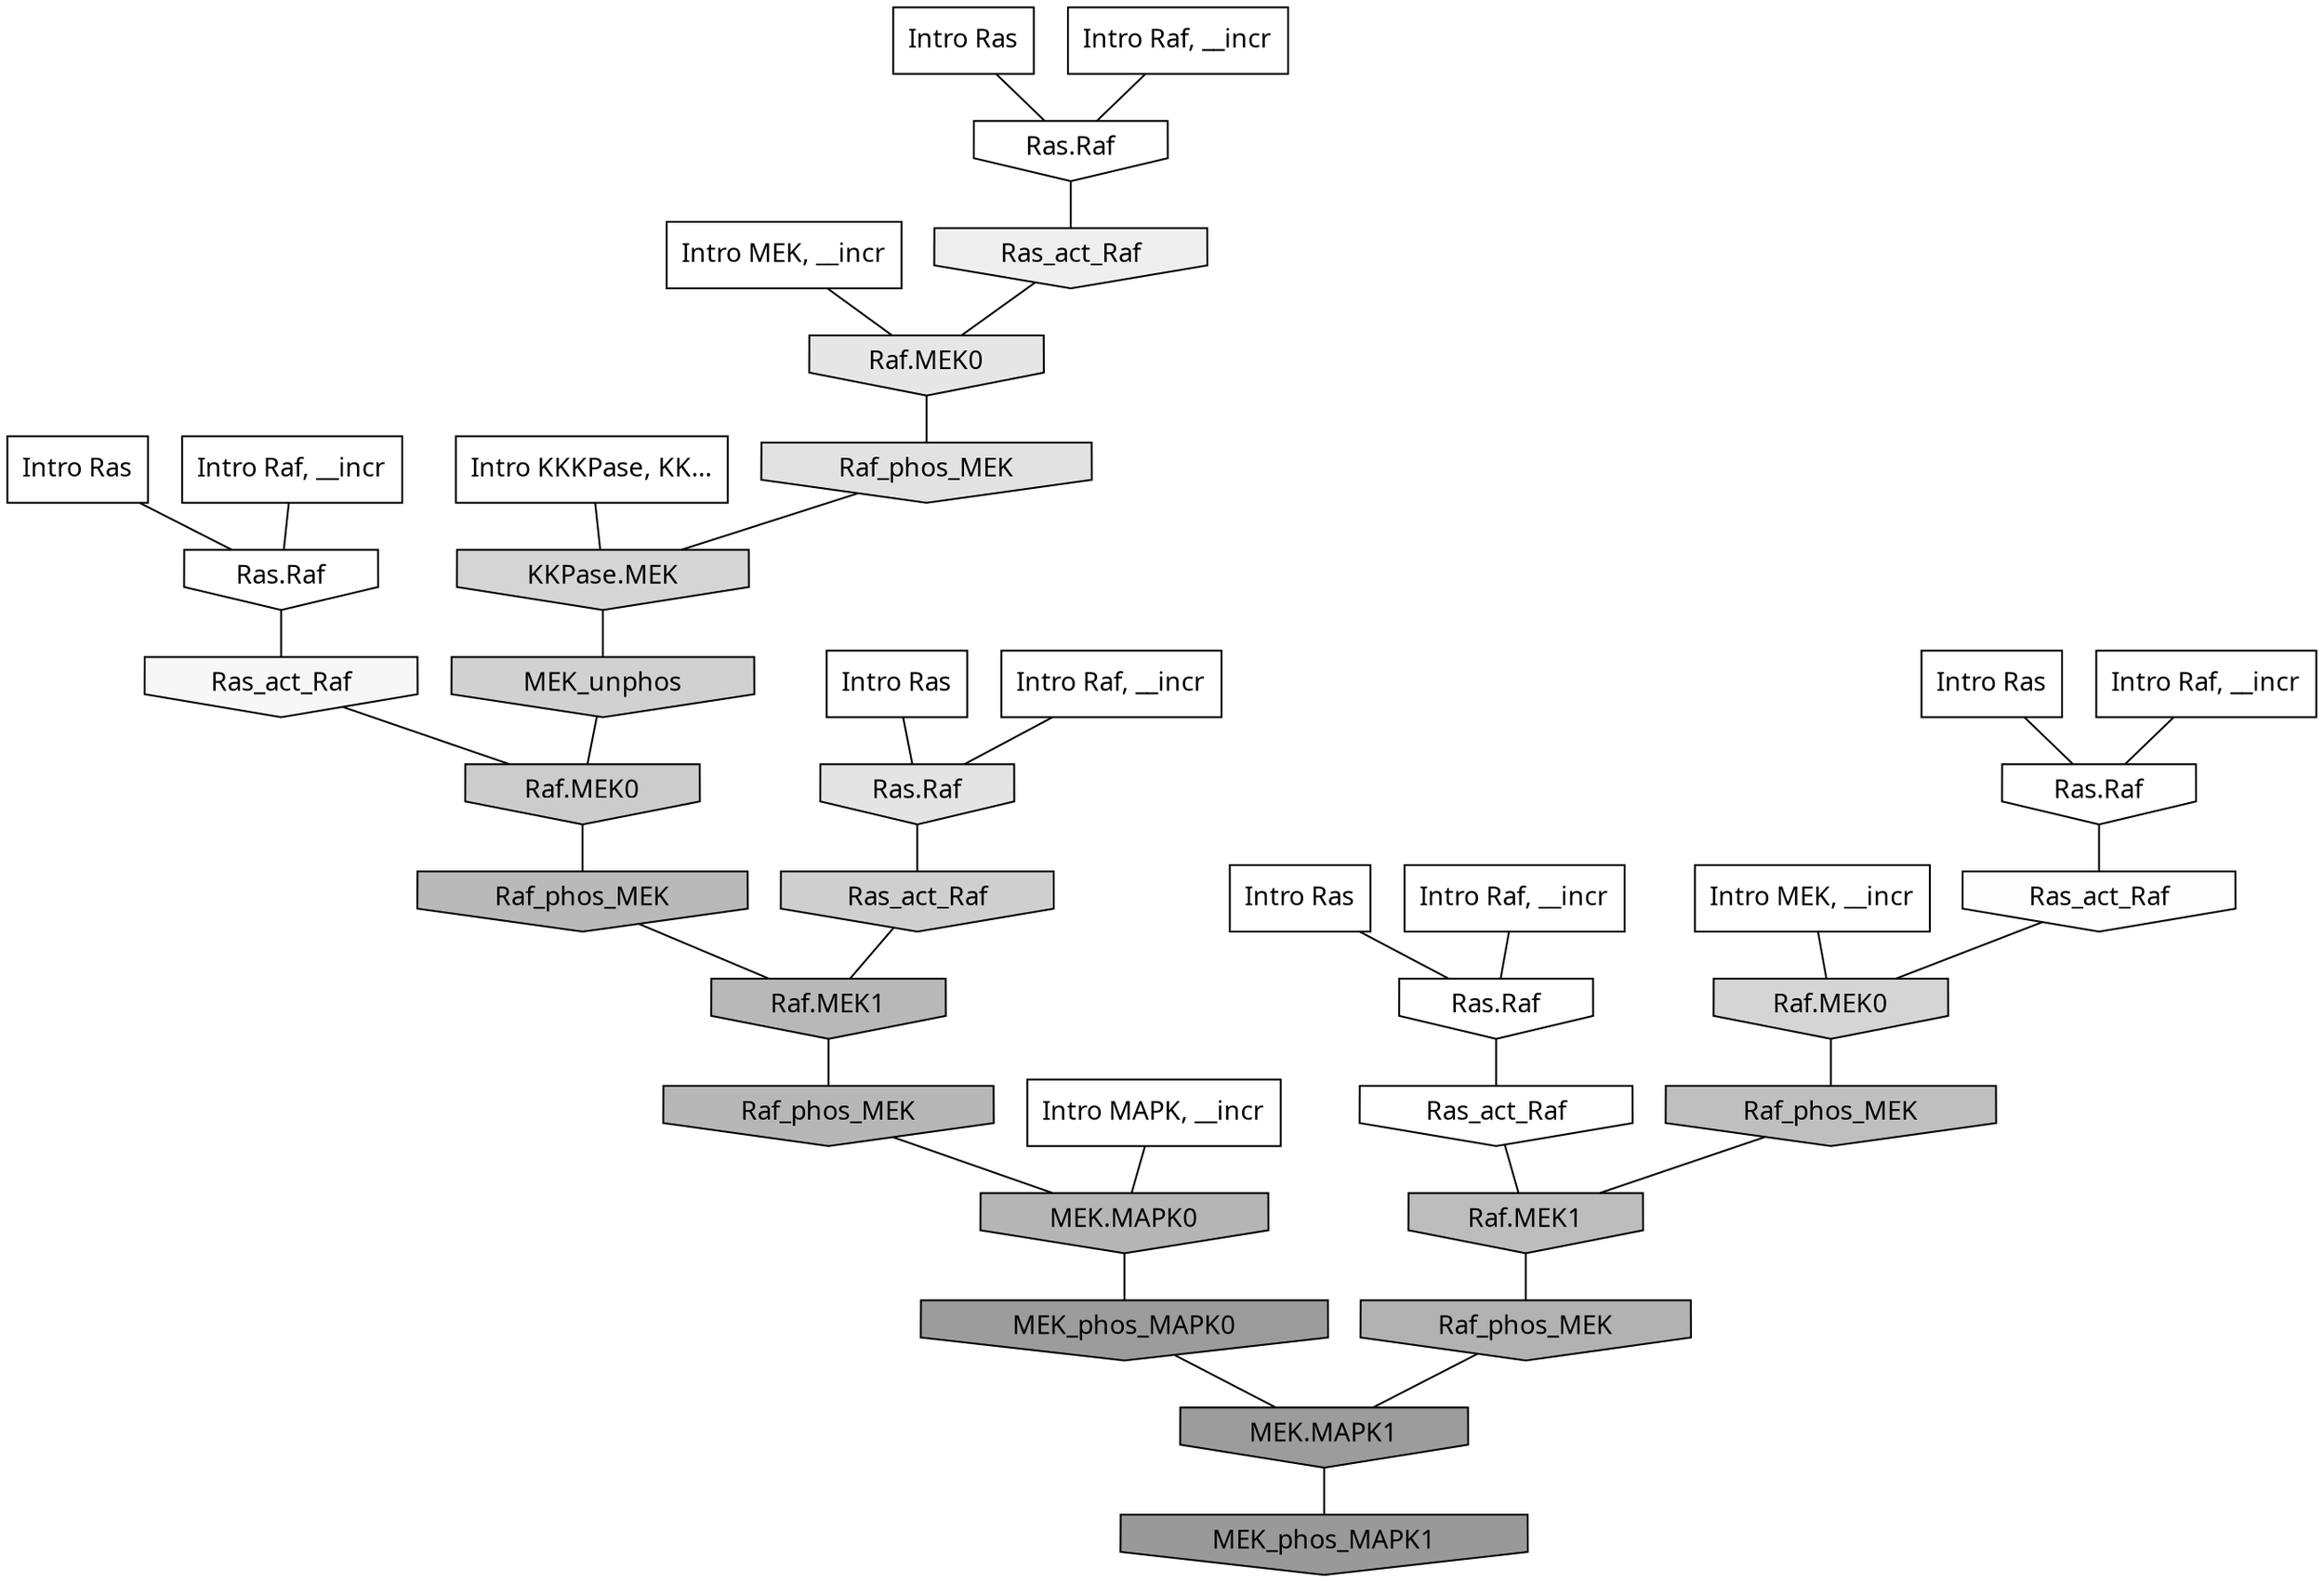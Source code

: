 digraph G{
  rankdir="TB";
  ranksep=0.30;
  node [fontname="CMU Serif"];
  edge [fontname="CMU Serif"];
  
  0 [label="Intro Ras", shape=rectangle, style=filled, fillcolor="0.000 0.000 1.000"]
  
  9 [label="Intro Ras", shape=rectangle, style=filled, fillcolor="0.000 0.000 1.000"]
  
  21 [label="Intro Ras", shape=rectangle, style=filled, fillcolor="0.000 0.000 1.000"]
  
  43 [label="Intro Ras", shape=rectangle, style=filled, fillcolor="0.000 0.000 1.000"]
  
  63 [label="Intro Ras", shape=rectangle, style=filled, fillcolor="0.000 0.000 1.000"]
  
  235 [label="Intro Raf, __incr", shape=rectangle, style=filled, fillcolor="0.000 0.000 1.000"]
  
  307 [label="Intro Raf, __incr", shape=rectangle, style=filled, fillcolor="0.000 0.000 1.000"]
  
  606 [label="Intro Raf, __incr", shape=rectangle, style=filled, fillcolor="0.000 0.000 1.000"]
  
  957 [label="Intro Raf, __incr", shape=rectangle, style=filled, fillcolor="0.000 0.000 1.000"]
  
  1049 [label="Intro Raf, __incr", shape=rectangle, style=filled, fillcolor="0.000 0.000 1.000"]
  
  1185 [label="Intro MEK, __incr", shape=rectangle, style=filled, fillcolor="0.000 0.000 1.000"]
  
  1939 [label="Intro MEK, __incr", shape=rectangle, style=filled, fillcolor="0.000 0.000 1.000"]
  
  2381 [label="Intro MAPK, __incr", shape=rectangle, style=filled, fillcolor="0.000 0.000 1.000"]
  
  3185 [label="Intro KKKPase, KK...", shape=rectangle, style=filled, fillcolor="0.000 0.000 1.000"]
  
  3231 [label="Ras.Raf", shape=invhouse, style=filled, fillcolor="0.000 0.000 1.000"]
  
  3269 [label="Ras.Raf", shape=invhouse, style=filled, fillcolor="0.000 0.000 1.000"]
  
  3295 [label="Ras.Raf", shape=invhouse, style=filled, fillcolor="0.000 0.000 1.000"]
  
  3319 [label="Ras.Raf", shape=invhouse, style=filled, fillcolor="0.000 0.000 0.998"]
  
  3338 [label="Ras_act_Raf", shape=invhouse, style=filled, fillcolor="0.000 0.000 0.997"]
  
  3392 [label="Ras_act_Raf", shape=invhouse, style=filled, fillcolor="0.000 0.000 0.989"]
  
  3556 [label="Ras_act_Raf", shape=invhouse, style=filled, fillcolor="0.000 0.000 0.968"]
  
  3980 [label="Ras_act_Raf", shape=invhouse, style=filled, fillcolor="0.000 0.000 0.937"]
  
  4575 [label="Raf.MEK0", shape=invhouse, style=filled, fillcolor="0.000 0.000 0.902"]
  
  4790 [label="Ras.Raf", shape=invhouse, style=filled, fillcolor="0.000 0.000 0.891"]
  
  4940 [label="Raf_phos_MEK", shape=invhouse, style=filled, fillcolor="0.000 0.000 0.883"]
  
  5969 [label="KKPase.MEK", shape=invhouse, style=filled, fillcolor="0.000 0.000 0.834"]
  
  5978 [label="Raf.MEK0", shape=invhouse, style=filled, fillcolor="0.000 0.000 0.834"]
  
  6326 [label="MEK_unphos", shape=invhouse, style=filled, fillcolor="0.000 0.000 0.818"]
  
  6547 [label="Ras_act_Raf", shape=invhouse, style=filled, fillcolor="0.000 0.000 0.811"]
  
  6939 [label="Raf.MEK0", shape=invhouse, style=filled, fillcolor="0.000 0.000 0.798"]
  
  8858 [label="Raf_phos_MEK", shape=invhouse, style=filled, fillcolor="0.000 0.000 0.747"]
  
  9142 [label="Raf.MEK1", shape=invhouse, style=filled, fillcolor="0.000 0.000 0.740"]
  
  9914 [label="Raf_phos_MEK", shape=invhouse, style=filled, fillcolor="0.000 0.000 0.726"]
  
  10144 [label="Raf.MEK1", shape=invhouse, style=filled, fillcolor="0.000 0.000 0.721"]
  
  10376 [label="Raf_phos_MEK", shape=invhouse, style=filled, fillcolor="0.000 0.000 0.717"]
  
  10741 [label="MEK.MAPK0", shape=invhouse, style=filled, fillcolor="0.000 0.000 0.710"]
  
  11553 [label="Raf_phos_MEK", shape=invhouse, style=filled, fillcolor="0.000 0.000 0.697"]
  
  17183 [label="MEK_phos_MAPK0", shape=invhouse, style=filled, fillcolor="0.000 0.000 0.611"]
  
  17184 [label="MEK.MAPK1", shape=invhouse, style=filled, fillcolor="0.000 0.000 0.611"]
  
  17552 [label="MEK_phos_MAPK1", shape=invhouse, style=filled, fillcolor="0.000 0.000 0.600"]
  
  
  17184 -> 17552 [dir=none, color="0.000 0.000 0.000"] 
  17183 -> 17184 [dir=none, color="0.000 0.000 0.000"] 
  11553 -> 17184 [dir=none, color="0.000 0.000 0.000"] 
  10741 -> 17183 [dir=none, color="0.000 0.000 0.000"] 
  10376 -> 10741 [dir=none, color="0.000 0.000 0.000"] 
  10144 -> 10376 [dir=none, color="0.000 0.000 0.000"] 
  9914 -> 10144 [dir=none, color="0.000 0.000 0.000"] 
  9142 -> 11553 [dir=none, color="0.000 0.000 0.000"] 
  8858 -> 9142 [dir=none, color="0.000 0.000 0.000"] 
  6939 -> 9914 [dir=none, color="0.000 0.000 0.000"] 
  6547 -> 10144 [dir=none, color="0.000 0.000 0.000"] 
  6326 -> 6939 [dir=none, color="0.000 0.000 0.000"] 
  5978 -> 8858 [dir=none, color="0.000 0.000 0.000"] 
  5969 -> 6326 [dir=none, color="0.000 0.000 0.000"] 
  4940 -> 5969 [dir=none, color="0.000 0.000 0.000"] 
  4790 -> 6547 [dir=none, color="0.000 0.000 0.000"] 
  4575 -> 4940 [dir=none, color="0.000 0.000 0.000"] 
  3980 -> 4575 [dir=none, color="0.000 0.000 0.000"] 
  3556 -> 6939 [dir=none, color="0.000 0.000 0.000"] 
  3392 -> 5978 [dir=none, color="0.000 0.000 0.000"] 
  3338 -> 9142 [dir=none, color="0.000 0.000 0.000"] 
  3319 -> 3556 [dir=none, color="0.000 0.000 0.000"] 
  3295 -> 3392 [dir=none, color="0.000 0.000 0.000"] 
  3269 -> 3338 [dir=none, color="0.000 0.000 0.000"] 
  3231 -> 3980 [dir=none, color="0.000 0.000 0.000"] 
  3185 -> 5969 [dir=none, color="0.000 0.000 0.000"] 
  2381 -> 10741 [dir=none, color="0.000 0.000 0.000"] 
  1939 -> 5978 [dir=none, color="0.000 0.000 0.000"] 
  1185 -> 4575 [dir=none, color="0.000 0.000 0.000"] 
  1049 -> 3295 [dir=none, color="0.000 0.000 0.000"] 
  957 -> 3231 [dir=none, color="0.000 0.000 0.000"] 
  606 -> 4790 [dir=none, color="0.000 0.000 0.000"] 
  307 -> 3269 [dir=none, color="0.000 0.000 0.000"] 
  235 -> 3319 [dir=none, color="0.000 0.000 0.000"] 
  63 -> 3231 [dir=none, color="0.000 0.000 0.000"] 
  43 -> 3269 [dir=none, color="0.000 0.000 0.000"] 
  21 -> 3295 [dir=none, color="0.000 0.000 0.000"] 
  9 -> 4790 [dir=none, color="0.000 0.000 0.000"] 
  0 -> 3319 [dir=none, color="0.000 0.000 0.000"] 
  
  }
